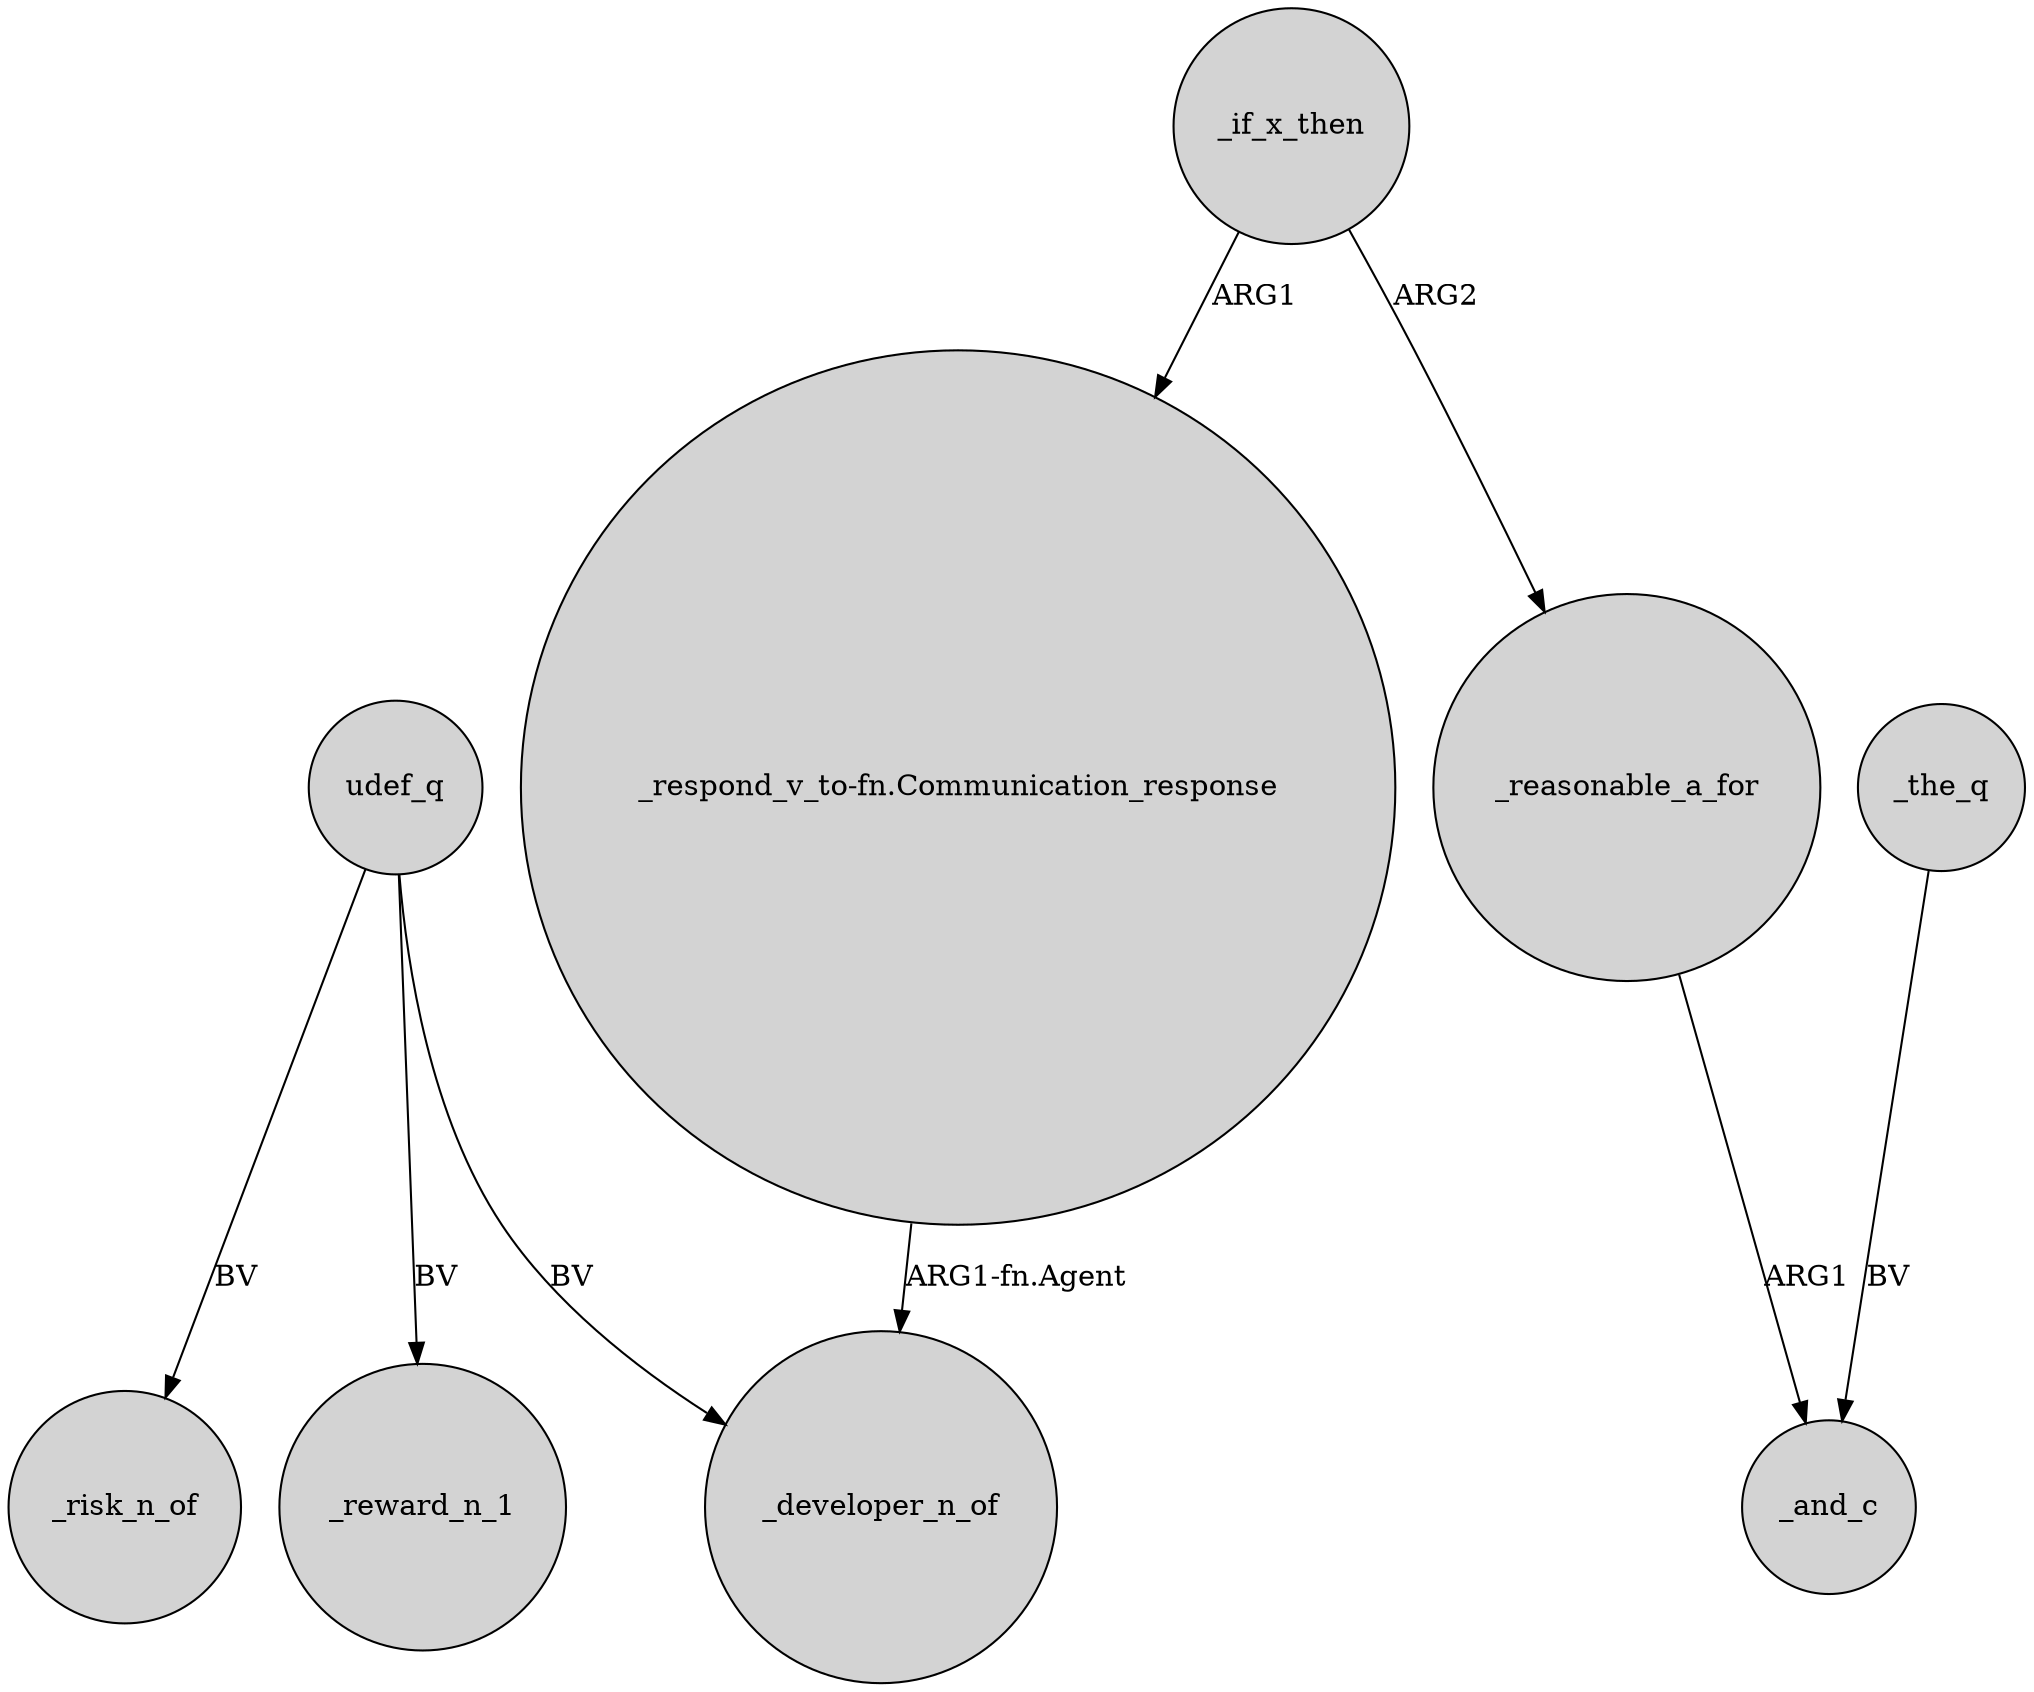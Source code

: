 digraph {
	node [shape=circle style=filled]
	udef_q -> _risk_n_of [label=BV]
	_the_q -> _and_c [label=BV]
	_reasonable_a_for -> _and_c [label=ARG1]
	udef_q -> _reward_n_1 [label=BV]
	udef_q -> _developer_n_of [label=BV]
	_if_x_then -> _reasonable_a_for [label=ARG2]
	"_respond_v_to-fn.Communication_response" -> _developer_n_of [label="ARG1-fn.Agent"]
	_if_x_then -> "_respond_v_to-fn.Communication_response" [label=ARG1]
}
